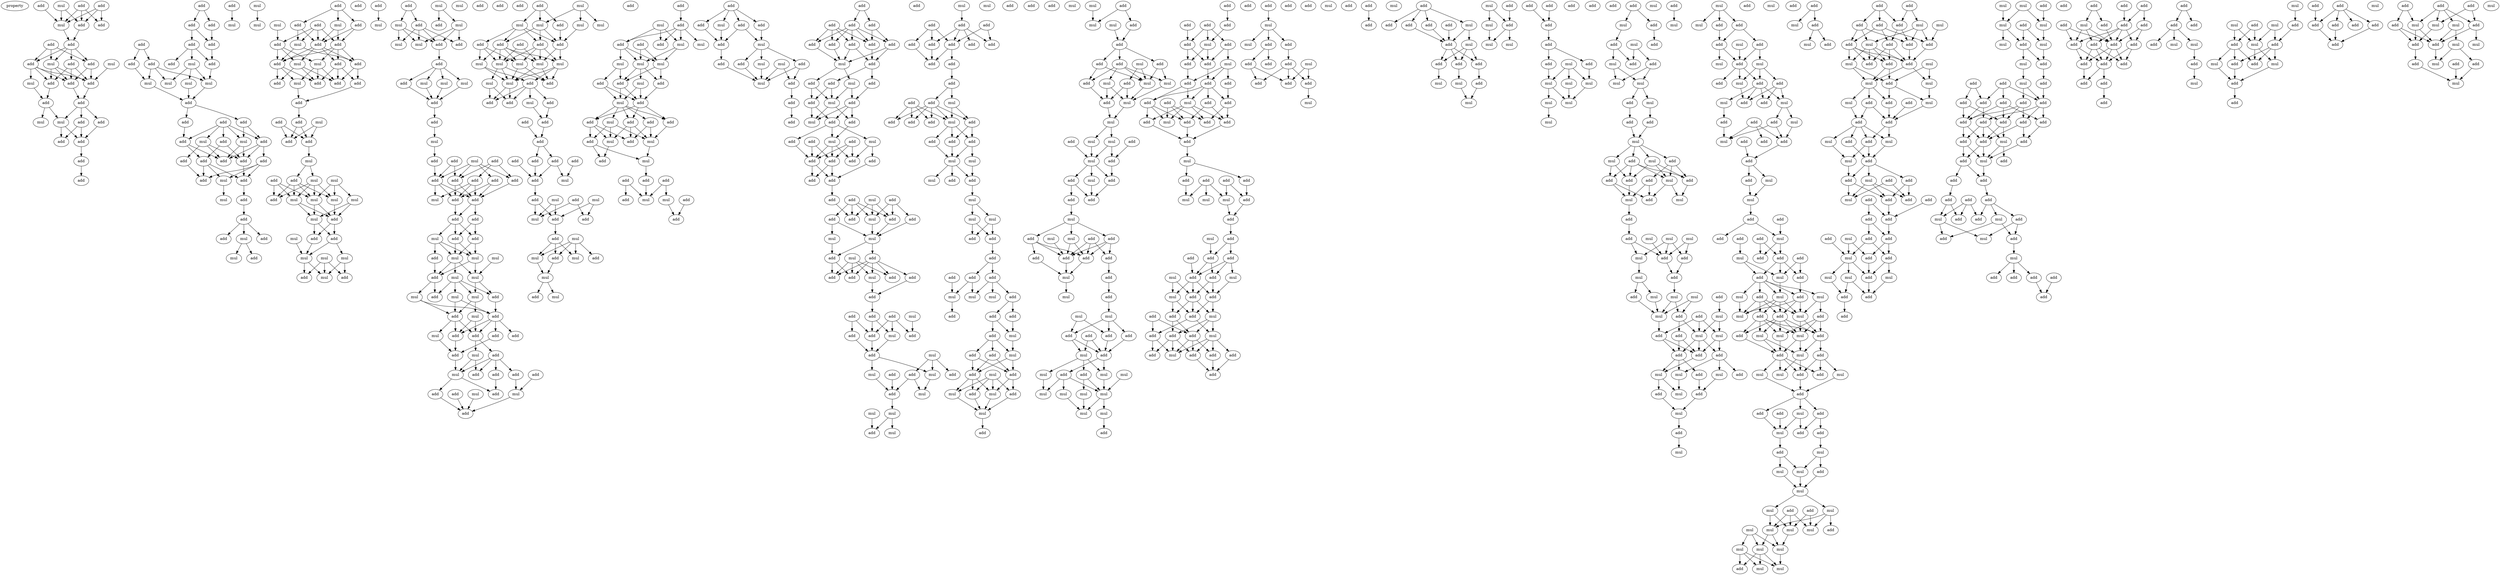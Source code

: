 digraph {
    node [fontcolor=black]
    property [mul=2,lf=1.8]
    0 [ label = add ];
    1 [ label = add ];
    2 [ label = mul ];
    3 [ label = add ];
    4 [ label = add ];
    5 [ label = add ];
    6 [ label = mul ];
    7 [ label = add ];
    8 [ label = add ];
    9 [ label = mul ];
    10 [ label = add ];
    11 [ label = mul ];
    12 [ label = add ];
    13 [ label = add ];
    14 [ label = mul ];
    15 [ label = add ];
    16 [ label = add ];
    17 [ label = add ];
    18 [ label = add ];
    19 [ label = add ];
    20 [ label = mul ];
    21 [ label = mul ];
    22 [ label = add ];
    23 [ label = add ];
    24 [ label = add ];
    25 [ label = add ];
    26 [ label = add ];
    27 [ label = add ];
    28 [ label = add ];
    29 [ label = add ];
    30 [ label = add ];
    31 [ label = add ];
    32 [ label = mul ];
    33 [ label = add ];
    34 [ label = add ];
    35 [ label = add ];
    36 [ label = add ];
    37 [ label = add ];
    38 [ label = mul ];
    39 [ label = add ];
    40 [ label = add ];
    41 [ label = mul ];
    42 [ label = mul ];
    43 [ label = mul ];
    44 [ label = mul ];
    45 [ label = add ];
    46 [ label = add ];
    47 [ label = add ];
    48 [ label = add ];
    49 [ label = add ];
    50 [ label = add ];
    51 [ label = mul ];
    52 [ label = mul ];
    53 [ label = add ];
    54 [ label = add ];
    55 [ label = add ];
    56 [ label = add ];
    57 [ label = add ];
    58 [ label = add ];
    59 [ label = add ];
    60 [ label = add ];
    61 [ label = mul ];
    62 [ label = add ];
    63 [ label = mul ];
    64 [ label = add ];
    65 [ label = add ];
    66 [ label = mul ];
    67 [ label = mul ];
    68 [ label = add ];
    69 [ label = mul ];
    70 [ label = mul ];
    71 [ label = add ];
    72 [ label = add ];
    73 [ label = add ];
    74 [ label = add ];
    75 [ label = mul ];
    76 [ label = add ];
    77 [ label = mul ];
    78 [ label = add ];
    79 [ label = mul ];
    80 [ label = add ];
    81 [ label = add ];
    82 [ label = add ];
    83 [ label = add ];
    84 [ label = add ];
    85 [ label = mul ];
    86 [ label = mul ];
    87 [ label = mul ];
    88 [ label = add ];
    89 [ label = add ];
    90 [ label = add ];
    91 [ label = add ];
    92 [ label = add ];
    93 [ label = add ];
    94 [ label = add ];
    95 [ label = add ];
    96 [ label = mul ];
    97 [ label = add ];
    98 [ label = add ];
    99 [ label = mul ];
    100 [ label = mul ];
    101 [ label = mul ];
    102 [ label = add ];
    103 [ label = add ];
    104 [ label = add ];
    105 [ label = mul ];
    106 [ label = mul ];
    107 [ label = mul ];
    108 [ label = mul ];
    109 [ label = add ];
    110 [ label = mul ];
    111 [ label = mul ];
    112 [ label = add ];
    113 [ label = add ];
    114 [ label = mul ];
    115 [ label = mul ];
    116 [ label = mul ];
    117 [ label = add ];
    118 [ label = add ];
    119 [ label = add ];
    120 [ label = mul ];
    121 [ label = mul ];
    122 [ label = add ];
    123 [ label = mul ];
    124 [ label = add ];
    125 [ label = mul ];
    126 [ label = mul ];
    127 [ label = add ];
    128 [ label = mul ];
    129 [ label = add ];
    130 [ label = add ];
    131 [ label = mul ];
    132 [ label = add ];
    133 [ label = mul ];
    134 [ label = add ];
    135 [ label = mul ];
    136 [ label = mul ];
    137 [ label = mul ];
    138 [ label = add ];
    139 [ label = add ];
    140 [ label = add ];
    141 [ label = mul ];
    142 [ label = add ];
    143 [ label = add ];
    144 [ label = add ];
    145 [ label = add ];
    146 [ label = mul ];
    147 [ label = add ];
    148 [ label = add ];
    149 [ label = add ];
    150 [ label = add ];
    151 [ label = add ];
    152 [ label = add ];
    153 [ label = add ];
    154 [ label = mul ];
    155 [ label = add ];
    156 [ label = add ];
    157 [ label = add ];
    158 [ label = mul ];
    159 [ label = add ];
    160 [ label = add ];
    161 [ label = mul ];
    162 [ label = mul ];
    163 [ label = mul ];
    164 [ label = add ];
    165 [ label = mul ];
    166 [ label = add ];
    167 [ label = mul ];
    168 [ label = add ];
    169 [ label = add ];
    170 [ label = mul ];
    171 [ label = mul ];
    172 [ label = mul ];
    173 [ label = mul ];
    174 [ label = add ];
    175 [ label = add ];
    176 [ label = mul ];
    177 [ label = add ];
    178 [ label = add ];
    179 [ label = add ];
    180 [ label = add ];
    181 [ label = add ];
    182 [ label = add ];
    183 [ label = mul ];
    184 [ label = mul ];
    185 [ label = add ];
    186 [ label = add ];
    187 [ label = add ];
    188 [ label = add ];
    189 [ label = add ];
    190 [ label = add ];
    191 [ label = add ];
    192 [ label = mul ];
    193 [ label = mul ];
    194 [ label = add ];
    195 [ label = add ];
    196 [ label = mul ];
    197 [ label = mul ];
    198 [ label = mul ];
    199 [ label = mul ];
    200 [ label = mul ];
    201 [ label = add ];
    202 [ label = add ];
    203 [ label = add ];
    204 [ label = add ];
    205 [ label = add ];
    206 [ label = add ];
    207 [ label = mul ];
    208 [ label = mul ];
    209 [ label = mul ];
    210 [ label = mul ];
    211 [ label = mul ];
    212 [ label = mul ];
    213 [ label = add ];
    214 [ label = mul ];
    215 [ label = add ];
    216 [ label = add ];
    217 [ label = mul ];
    218 [ label = add ];
    219 [ label = add ];
    220 [ label = add ];
    221 [ label = add ];
    222 [ label = add ];
    223 [ label = add ];
    224 [ label = add ];
    225 [ label = add ];
    226 [ label = add ];
    227 [ label = add ];
    228 [ label = add ];
    229 [ label = mul ];
    230 [ label = add ];
    231 [ label = add ];
    232 [ label = mul ];
    233 [ label = mul ];
    234 [ label = add ];
    235 [ label = add ];
    236 [ label = mul ];
    237 [ label = add ];
    238 [ label = mul ];
    239 [ label = add ];
    240 [ label = mul ];
    241 [ label = mul ];
    242 [ label = add ];
    243 [ label = mul ];
    244 [ label = add ];
    245 [ label = mul ];
    246 [ label = add ];
    247 [ label = mul ];
    248 [ label = add ];
    249 [ label = add ];
    250 [ label = add ];
    251 [ label = add ];
    252 [ label = mul ];
    253 [ label = mul ];
    254 [ label = mul ];
    255 [ label = mul ];
    256 [ label = mul ];
    257 [ label = add ];
    258 [ label = add ];
    259 [ label = add ];
    260 [ label = mul ];
    261 [ label = mul ];
    262 [ label = add ];
    263 [ label = mul ];
    264 [ label = add ];
    265 [ label = add ];
    266 [ label = add ];
    267 [ label = add ];
    268 [ label = mul ];
    269 [ label = add ];
    270 [ label = mul ];
    271 [ label = add ];
    272 [ label = mul ];
    273 [ label = add ];
    274 [ label = add ];
    275 [ label = add ];
    276 [ label = add ];
    277 [ label = mul ];
    278 [ label = add ];
    279 [ label = add ];
    280 [ label = mul ];
    281 [ label = add ];
    282 [ label = add ];
    283 [ label = add ];
    284 [ label = add ];
    285 [ label = add ];
    286 [ label = mul ];
    287 [ label = mul ];
    288 [ label = add ];
    289 [ label = add ];
    290 [ label = add ];
    291 [ label = add ];
    292 [ label = mul ];
    293 [ label = mul ];
    294 [ label = add ];
    295 [ label = mul ];
    296 [ label = add ];
    297 [ label = add ];
    298 [ label = add ];
    299 [ label = add ];
    300 [ label = add ];
    301 [ label = add ];
    302 [ label = add ];
    303 [ label = add ];
    304 [ label = add ];
    305 [ label = add ];
    306 [ label = add ];
    307 [ label = add ];
    308 [ label = mul ];
    309 [ label = mul ];
    310 [ label = add ];
    311 [ label = add ];
    312 [ label = add ];
    313 [ label = add ];
    314 [ label = mul ];
    315 [ label = add ];
    316 [ label = add ];
    317 [ label = add ];
    318 [ label = mul ];
    319 [ label = mul ];
    320 [ label = add ];
    321 [ label = add ];
    322 [ label = add ];
    323 [ label = mul ];
    324 [ label = add ];
    325 [ label = add ];
    326 [ label = add ];
    327 [ label = add ];
    328 [ label = add ];
    329 [ label = add ];
    330 [ label = add ];
    331 [ label = add ];
    332 [ label = mul ];
    333 [ label = add ];
    334 [ label = add ];
    335 [ label = add ];
    336 [ label = add ];
    337 [ label = add ];
    338 [ label = mul ];
    339 [ label = mul ];
    340 [ label = mul ];
    341 [ label = add ];
    342 [ label = mul ];
    343 [ label = add ];
    344 [ label = add ];
    345 [ label = add ];
    346 [ label = add ];
    347 [ label = add ];
    348 [ label = mul ];
    349 [ label = add ];
    350 [ label = add ];
    351 [ label = add ];
    352 [ label = add ];
    353 [ label = mul ];
    354 [ label = add ];
    355 [ label = add ];
    356 [ label = mul ];
    357 [ label = add ];
    358 [ label = add ];
    359 [ label = mul ];
    360 [ label = add ];
    361 [ label = add ];
    362 [ label = add ];
    363 [ label = mul ];
    364 [ label = mul ];
    365 [ label = mul ];
    366 [ label = add ];
    367 [ label = mul ];
    368 [ label = mul ];
    369 [ label = add ];
    370 [ label = add ];
    371 [ label = mul ];
    372 [ label = mul ];
    373 [ label = add ];
    374 [ label = add ];
    375 [ label = add ];
    376 [ label = add ];
    377 [ label = add ];
    378 [ label = add ];
    379 [ label = add ];
    380 [ label = add ];
    381 [ label = add ];
    382 [ label = add ];
    383 [ label = add ];
    384 [ label = add ];
    385 [ label = mul ];
    386 [ label = add ];
    387 [ label = add ];
    388 [ label = add ];
    389 [ label = mul ];
    390 [ label = add ];
    391 [ label = add ];
    392 [ label = add ];
    393 [ label = add ];
    394 [ label = add ];
    395 [ label = mul ];
    396 [ label = mul ];
    397 [ label = add ];
    398 [ label = add ];
    399 [ label = mul ];
    400 [ label = add ];
    401 [ label = mul ];
    402 [ label = mul ];
    403 [ label = mul ];
    404 [ label = mul ];
    405 [ label = add ];
    406 [ label = add ];
    407 [ label = add ];
    408 [ label = add ];
    409 [ label = add ];
    410 [ label = add ];
    411 [ label = add ];
    412 [ label = add ];
    413 [ label = mul ];
    414 [ label = mul ];
    415 [ label = mul ];
    416 [ label = add ];
    417 [ label = add ];
    418 [ label = add ];
    419 [ label = mul ];
    420 [ label = add ];
    421 [ label = add ];
    422 [ label = add ];
    423 [ label = mul ];
    424 [ label = add ];
    425 [ label = mul ];
    426 [ label = add ];
    427 [ label = add ];
    428 [ label = mul ];
    429 [ label = mul ];
    430 [ label = mul ];
    431 [ label = add ];
    432 [ label = add ];
    433 [ label = mul ];
    434 [ label = mul ];
    435 [ label = add ];
    436 [ label = add ];
    437 [ label = add ];
    438 [ label = mul ];
    439 [ label = mul ];
    440 [ label = add ];
    441 [ label = mul ];
    442 [ label = add ];
    443 [ label = add ];
    444 [ label = add ];
    445 [ label = mul ];
    446 [ label = add ];
    447 [ label = mul ];
    448 [ label = add ];
    449 [ label = mul ];
    450 [ label = add ];
    451 [ label = mul ];
    452 [ label = mul ];
    453 [ label = add ];
    454 [ label = mul ];
    455 [ label = mul ];
    456 [ label = add ];
    457 [ label = add ];
    458 [ label = mul ];
    459 [ label = mul ];
    460 [ label = add ];
    461 [ label = add ];
    462 [ label = add ];
    463 [ label = add ];
    464 [ label = mul ];
    465 [ label = add ];
    466 [ label = add ];
    467 [ label = add ];
    468 [ label = mul ];
    469 [ label = mul ];
    470 [ label = add ];
    471 [ label = add ];
    472 [ label = add ];
    473 [ label = add ];
    474 [ label = mul ];
    475 [ label = add ];
    476 [ label = add ];
    477 [ label = mul ];
    478 [ label = mul ];
    479 [ label = mul ];
    480 [ label = add ];
    481 [ label = add ];
    482 [ label = add ];
    483 [ label = add ];
    484 [ label = add ];
    485 [ label = mul ];
    486 [ label = add ];
    487 [ label = add ];
    488 [ label = mul ];
    489 [ label = mul ];
    490 [ label = mul ];
    491 [ label = mul ];
    492 [ label = mul ];
    493 [ label = mul ];
    494 [ label = mul ];
    495 [ label = mul ];
    496 [ label = mul ];
    497 [ label = add ];
    498 [ label = add ];
    499 [ label = add ];
    500 [ label = add ];
    501 [ label = add ];
    502 [ label = mul ];
    503 [ label = add ];
    504 [ label = add ];
    505 [ label = add ];
    506 [ label = add ];
    507 [ label = mul ];
    508 [ label = add ];
    509 [ label = add ];
    510 [ label = add ];
    511 [ label = add ];
    512 [ label = add ];
    513 [ label = add ];
    514 [ label = mul ];
    515 [ label = add ];
    516 [ label = add ];
    517 [ label = add ];
    518 [ label = add ];
    519 [ label = add ];
    520 [ label = mul ];
    521 [ label = add ];
    522 [ label = mul ];
    523 [ label = add ];
    524 [ label = add ];
    525 [ label = add ];
    526 [ label = add ];
    527 [ label = mul ];
    528 [ label = mul ];
    529 [ label = add ];
    530 [ label = mul ];
    531 [ label = add ];
    532 [ label = add ];
    533 [ label = mul ];
    534 [ label = add ];
    535 [ label = add ];
    536 [ label = add ];
    537 [ label = add ];
    538 [ label = mul ];
    539 [ label = add ];
    540 [ label = mul ];
    541 [ label = add ];
    542 [ label = add ];
    543 [ label = mul ];
    544 [ label = mul ];
    545 [ label = add ];
    546 [ label = add ];
    547 [ label = add ];
    548 [ label = add ];
    549 [ label = add ];
    550 [ label = mul ];
    551 [ label = add ];
    552 [ label = add ];
    553 [ label = add ];
    554 [ label = add ];
    555 [ label = mul ];
    556 [ label = add ];
    557 [ label = add ];
    558 [ label = add ];
    559 [ label = add ];
    560 [ label = mul ];
    561 [ label = mul ];
    562 [ label = add ];
    563 [ label = add ];
    564 [ label = add ];
    565 [ label = add ];
    566 [ label = mul ];
    567 [ label = add ];
    568 [ label = add ];
    569 [ label = add ];
    570 [ label = add ];
    571 [ label = add ];
    572 [ label = mul ];
    573 [ label = add ];
    574 [ label = mul ];
    575 [ label = add ];
    576 [ label = add ];
    577 [ label = mul ];
    578 [ label = add ];
    579 [ label = add ];
    580 [ label = add ];
    581 [ label = add ];
    582 [ label = mul ];
    583 [ label = add ];
    584 [ label = add ];
    585 [ label = mul ];
    586 [ label = add ];
    587 [ label = add ];
    588 [ label = add ];
    589 [ label = add ];
    590 [ label = mul ];
    591 [ label = add ];
    592 [ label = mul ];
    593 [ label = mul ];
    594 [ label = mul ];
    595 [ label = add ];
    596 [ label = mul ];
    597 [ label = add ];
    598 [ label = mul ];
    599 [ label = mul ];
    600 [ label = add ];
    601 [ label = add ];
    602 [ label = add ];
    603 [ label = add ];
    604 [ label = add ];
    605 [ label = add ];
    606 [ label = add ];
    607 [ label = add ];
    608 [ label = add ];
    609 [ label = mul ];
    610 [ label = mul ];
    611 [ label = mul ];
    612 [ label = mul ];
    613 [ label = mul ];
    614 [ label = mul ];
    615 [ label = mul ];
    616 [ label = add ];
    617 [ label = mul ];
    618 [ label = add ];
    619 [ label = mul ];
    620 [ label = add ];
    621 [ label = add ];
    622 [ label = add ];
    623 [ label = add ];
    624 [ label = mul ];
    625 [ label = mul ];
    626 [ label = mul ];
    627 [ label = mul ];
    628 [ label = add ];
    629 [ label = add ];
    630 [ label = add ];
    631 [ label = mul ];
    632 [ label = add ];
    633 [ label = mul ];
    634 [ label = add ];
    635 [ label = mul ];
    636 [ label = add ];
    637 [ label = add ];
    638 [ label = add ];
    639 [ label = add ];
    640 [ label = mul ];
    641 [ label = mul ];
    642 [ label = add ];
    643 [ label = mul ];
    644 [ label = add ];
    645 [ label = mul ];
    646 [ label = mul ];
    647 [ label = add ];
    648 [ label = mul ];
    649 [ label = add ];
    650 [ label = add ];
    651 [ label = mul ];
    652 [ label = add ];
    653 [ label = mul ];
    654 [ label = mul ];
    655 [ label = mul ];
    656 [ label = mul ];
    657 [ label = add ];
    658 [ label = add ];
    659 [ label = add ];
    660 [ label = mul ];
    661 [ label = add ];
    662 [ label = mul ];
    663 [ label = add ];
    664 [ label = mul ];
    665 [ label = add ];
    666 [ label = mul ];
    667 [ label = add ];
    668 [ label = add ];
    669 [ label = add ];
    670 [ label = mul ];
    671 [ label = add ];
    672 [ label = add ];
    673 [ label = mul ];
    674 [ label = mul ];
    675 [ label = add ];
    676 [ label = mul ];
    677 [ label = add ];
    678 [ label = mul ];
    679 [ label = mul ];
    680 [ label = add ];
    681 [ label = mul ];
    682 [ label = add ];
    683 [ label = mul ];
    684 [ label = mul ];
    685 [ label = mul ];
    686 [ label = add ];
    687 [ label = add ];
    688 [ label = mul ];
    689 [ label = add ];
    690 [ label = add ];
    691 [ label = mul ];
    692 [ label = mul ];
    693 [ label = add ];
    694 [ label = add ];
    695 [ label = mul ];
    696 [ label = add ];
    697 [ label = add ];
    698 [ label = mul ];
    699 [ label = mul ];
    700 [ label = add ];
    701 [ label = add ];
    702 [ label = add ];
    703 [ label = mul ];
    704 [ label = add ];
    705 [ label = add ];
    706 [ label = mul ];
    707 [ label = add ];
    708 [ label = add ];
    709 [ label = add ];
    710 [ label = add ];
    711 [ label = add ];
    712 [ label = mul ];
    713 [ label = add ];
    714 [ label = mul ];
    715 [ label = add ];
    716 [ label = add ];
    717 [ label = add ];
    718 [ label = mul ];
    719 [ label = add ];
    720 [ label = add ];
    721 [ label = add ];
    722 [ label = mul ];
    723 [ label = add ];
    724 [ label = add ];
    725 [ label = add ];
    726 [ label = mul ];
    727 [ label = add ];
    728 [ label = add ];
    729 [ label = mul ];
    730 [ label = mul ];
    731 [ label = add ];
    732 [ label = mul ];
    733 [ label = add ];
    734 [ label = mul ];
    735 [ label = add ];
    736 [ label = mul ];
    737 [ label = add ];
    738 [ label = add ];
    739 [ label = mul ];
    740 [ label = mul ];
    741 [ label = add ];
    742 [ label = mul ];
    743 [ label = add ];
    744 [ label = mul ];
    745 [ label = add ];
    746 [ label = mul ];
    747 [ label = mul ];
    748 [ label = mul ];
    749 [ label = add ];
    750 [ label = add ];
    751 [ label = add ];
    752 [ label = add ];
    753 [ label = add ];
    754 [ label = mul ];
    755 [ label = add ];
    756 [ label = mul ];
    757 [ label = add ];
    758 [ label = add ];
    759 [ label = mul ];
    760 [ label = add ];
    761 [ label = add ];
    762 [ label = mul ];
    763 [ label = mul ];
    764 [ label = add ];
    765 [ label = mul ];
    766 [ label = mul ];
    767 [ label = add ];
    768 [ label = add ];
    769 [ label = mul ];
    770 [ label = mul ];
    771 [ label = mul ];
    772 [ label = mul ];
    773 [ label = mul ];
    774 [ label = mul ];
    775 [ label = add ];
    776 [ label = mul ];
    777 [ label = mul ];
    778 [ label = mul ];
    779 [ label = mul ];
    780 [ label = mul ];
    781 [ label = add ];
    782 [ label = add ];
    783 [ label = mul ];
    784 [ label = add ];
    785 [ label = mul ];
    786 [ label = add ];
    787 [ label = add ];
    788 [ label = add ];
    789 [ label = mul ];
    790 [ label = mul ];
    791 [ label = add ];
    792 [ label = add ];
    793 [ label = add ];
    794 [ label = mul ];
    795 [ label = add ];
    796 [ label = add ];
    797 [ label = add ];
    798 [ label = add ];
    799 [ label = add ];
    800 [ label = add ];
    801 [ label = add ];
    802 [ label = mul ];
    803 [ label = mul ];
    804 [ label = mul ];
    805 [ label = add ];
    806 [ label = mul ];
    807 [ label = add ];
    808 [ label = mul ];
    809 [ label = mul ];
    810 [ label = add ];
    811 [ label = add ];
    812 [ label = add ];
    813 [ label = add ];
    814 [ label = add ];
    815 [ label = mul ];
    816 [ label = mul ];
    817 [ label = add ];
    818 [ label = add ];
    819 [ label = mul ];
    820 [ label = add ];
    821 [ label = mul ];
    822 [ label = add ];
    823 [ label = add ];
    824 [ label = add ];
    825 [ label = add ];
    826 [ label = add ];
    827 [ label = mul ];
    828 [ label = add ];
    829 [ label = add ];
    830 [ label = add ];
    831 [ label = add ];
    832 [ label = add ];
    833 [ label = add ];
    834 [ label = mul ];
    835 [ label = mul ];
    836 [ label = add ];
    837 [ label = add ];
    838 [ label = add ];
    839 [ label = mul ];
    840 [ label = mul ];
    841 [ label = mul ];
    842 [ label = add ];
    843 [ label = add ];
    844 [ label = add ];
    845 [ label = add ];
    846 [ label = mul ];
    847 [ label = mul ];
    848 [ label = mul ];
    849 [ label = add ];
    850 [ label = mul ];
    851 [ label = mul ];
    852 [ label = mul ];
    853 [ label = add ];
    854 [ label = add ];
    855 [ label = mul ];
    856 [ label = mul ];
    857 [ label = add ];
    858 [ label = add ];
    859 [ label = add ];
    860 [ label = add ];
    861 [ label = add ];
    862 [ label = add ];
    863 [ label = add ];
    864 [ label = add ];
    865 [ label = add ];
    866 [ label = add ];
    867 [ label = add ];
    868 [ label = add ];
    869 [ label = add ];
    870 [ label = add ];
    871 [ label = add ];
    872 [ label = add ];
    873 [ label = mul ];
    874 [ label = add ];
    875 [ label = add ];
    876 [ label = mul ];
    877 [ label = add ];
    878 [ label = add ];
    879 [ label = add ];
    880 [ label = add ];
    881 [ label = add ];
    882 [ label = add ];
    883 [ label = add ];
    884 [ label = mul ];
    885 [ label = add ];
    886 [ label = add ];
    887 [ label = mul ];
    888 [ label = add ];
    889 [ label = mul ];
    890 [ label = add ];
    891 [ label = mul ];
    892 [ label = add ];
    893 [ label = add ];
    894 [ label = add ];
    895 [ label = add ];
    896 [ label = add ];
    897 [ label = add ];
    898 [ label = add ];
    899 [ label = add ];
    900 [ label = add ];
    901 [ label = add ];
    902 [ label = add ];
    903 [ label = mul ];
    904 [ label = add ];
    905 [ label = add ];
    906 [ label = add ];
    907 [ label = add ];
    908 [ label = add ];
    909 [ label = add ];
    910 [ label = add ];
    911 [ label = add ];
    912 [ label = add ];
    913 [ label = add ];
    914 [ label = add ];
    915 [ label = add ];
    916 [ label = add ];
    917 [ label = add ];
    918 [ label = add ];
    919 [ label = mul ];
    920 [ label = mul ];
    921 [ label = add ];
    922 [ label = mul ];
    923 [ label = mul ];
    924 [ label = mul ];
    925 [ label = add ];
    926 [ label = mul ];
    927 [ label = add ];
    928 [ label = add ];
    929 [ label = add ];
    930 [ label = mul ];
    931 [ label = mul ];
    932 [ label = add ];
    933 [ label = mul ];
    934 [ label = add ];
    935 [ label = add ];
    936 [ label = add ];
    937 [ label = add ];
    938 [ label = add ];
    939 [ label = add ];
    940 [ label = add ];
    941 [ label = add ];
    942 [ label = mul ];
    943 [ label = add ];
    944 [ label = add ];
    945 [ label = add ];
    946 [ label = add ];
    947 [ label = add ];
    948 [ label = mul ];
    949 [ label = add ];
    950 [ label = mul ];
    951 [ label = add ];
    952 [ label = mul ];
    953 [ label = mul ];
    954 [ label = add ];
    955 [ label = add ];
    956 [ label = mul ];
    957 [ label = add ];
    958 [ label = mul ];
    959 [ label = add ];
    960 [ label = add ];
    961 [ label = mul ];
    962 [ label = mul ];
    0 -> 6 [ name = 0 ];
    1 -> 4 [ name = 1 ];
    1 -> 5 [ name = 2 ];
    1 -> 6 [ name = 3 ];
    2 -> 5 [ name = 4 ];
    2 -> 6 [ name = 5 ];
    3 -> 4 [ name = 6 ];
    3 -> 5 [ name = 7 ];
    3 -> 6 [ name = 8 ];
    5 -> 8 [ name = 9 ];
    6 -> 8 [ name = 10 ];
    7 -> 9 [ name = 11 ];
    7 -> 10 [ name = 12 ];
    7 -> 13 [ name = 13 ];
    8 -> 9 [ name = 14 ];
    8 -> 10 [ name = 15 ];
    8 -> 12 [ name = 16 ];
    8 -> 13 [ name = 17 ];
    9 -> 15 [ name = 18 ];
    9 -> 16 [ name = 19 ];
    9 -> 17 [ name = 20 ];
    10 -> 15 [ name = 21 ];
    10 -> 17 [ name = 22 ];
    11 -> 17 [ name = 23 ];
    12 -> 15 [ name = 24 ];
    12 -> 16 [ name = 25 ];
    12 -> 17 [ name = 26 ];
    13 -> 14 [ name = 27 ];
    13 -> 15 [ name = 28 ];
    13 -> 16 [ name = 29 ];
    13 -> 17 [ name = 30 ];
    14 -> 18 [ name = 31 ];
    15 -> 19 [ name = 32 ];
    16 -> 18 [ name = 33 ];
    17 -> 19 [ name = 34 ];
    18 -> 20 [ name = 35 ];
    18 -> 21 [ name = 36 ];
    19 -> 20 [ name = 37 ];
    19 -> 22 [ name = 38 ];
    19 -> 23 [ name = 39 ];
    20 -> 24 [ name = 40 ];
    20 -> 25 [ name = 41 ];
    22 -> 24 [ name = 42 ];
    22 -> 25 [ name = 43 ];
    23 -> 25 [ name = 44 ];
    25 -> 26 [ name = 45 ];
    26 -> 27 [ name = 46 ];
    28 -> 30 [ name = 47 ];
    28 -> 31 [ name = 48 ];
    29 -> 32 [ name = 49 ];
    30 -> 33 [ name = 50 ];
    30 -> 35 [ name = 51 ];
    31 -> 33 [ name = 52 ];
    33 -> 40 [ name = 53 ];
    34 -> 36 [ name = 54 ];
    34 -> 37 [ name = 55 ];
    35 -> 38 [ name = 56 ];
    35 -> 39 [ name = 57 ];
    35 -> 40 [ name = 58 ];
    36 -> 44 [ name = 59 ];
    37 -> 41 [ name = 60 ];
    37 -> 43 [ name = 61 ];
    37 -> 44 [ name = 62 ];
    38 -> 41 [ name = 63 ];
    38 -> 42 [ name = 64 ];
    38 -> 43 [ name = 65 ];
    40 -> 43 [ name = 66 ];
    42 -> 45 [ name = 67 ];
    43 -> 45 [ name = 68 ];
    44 -> 45 [ name = 69 ];
    45 -> 47 [ name = 70 ];
    45 -> 48 [ name = 71 ];
    46 -> 49 [ name = 72 ];
    46 -> 50 [ name = 73 ];
    46 -> 51 [ name = 74 ];
    46 -> 52 [ name = 75 ];
    46 -> 53 [ name = 76 ];
    47 -> 50 [ name = 77 ];
    48 -> 52 [ name = 78 ];
    48 -> 53 [ name = 79 ];
    49 -> 57 [ name = 80 ];
    49 -> 58 [ name = 81 ];
    50 -> 55 [ name = 82 ];
    50 -> 58 [ name = 83 ];
    51 -> 54 [ name = 84 ];
    51 -> 55 [ name = 85 ];
    51 -> 57 [ name = 86 ];
    52 -> 55 [ name = 87 ];
    52 -> 57 [ name = 88 ];
    53 -> 55 [ name = 89 ];
    53 -> 56 [ name = 90 ];
    53 -> 57 [ name = 91 ];
    54 -> 60 [ name = 92 ];
    56 -> 59 [ name = 93 ];
    56 -> 60 [ name = 94 ];
    56 -> 61 [ name = 95 ];
    57 -> 59 [ name = 96 ];
    58 -> 59 [ name = 97 ];
    58 -> 60 [ name = 98 ];
    58 -> 61 [ name = 99 ];
    59 -> 62 [ name = 100 ];
    61 -> 63 [ name = 101 ];
    62 -> 64 [ name = 102 ];
    64 -> 65 [ name = 103 ];
    64 -> 67 [ name = 104 ];
    64 -> 68 [ name = 105 ];
    66 -> 70 [ name = 106 ];
    67 -> 69 [ name = 107 ];
    67 -> 71 [ name = 108 ];
    72 -> 73 [ name = 109 ];
    72 -> 76 [ name = 110 ];
    72 -> 77 [ name = 111 ];
    73 -> 80 [ name = 112 ];
    73 -> 81 [ name = 113 ];
    74 -> 78 [ name = 114 ];
    74 -> 79 [ name = 115 ];
    74 -> 80 [ name = 116 ];
    74 -> 81 [ name = 117 ];
    75 -> 78 [ name = 118 ];
    76 -> 79 [ name = 119 ];
    76 -> 81 [ name = 120 ];
    77 -> 80 [ name = 121 ];
    77 -> 81 [ name = 122 ];
    78 -> 83 [ name = 123 ];
    78 -> 85 [ name = 124 ];
    78 -> 86 [ name = 125 ];
    79 -> 82 [ name = 126 ];
    79 -> 83 [ name = 127 ];
    80 -> 82 [ name = 128 ];
    80 -> 83 [ name = 129 ];
    80 -> 84 [ name = 130 ];
    80 -> 86 [ name = 131 ];
    81 -> 82 [ name = 132 ];
    81 -> 83 [ name = 133 ];
    81 -> 84 [ name = 134 ];
    81 -> 85 [ name = 135 ];
    82 -> 89 [ name = 136 ];
    82 -> 90 [ name = 137 ];
    83 -> 87 [ name = 138 ];
    83 -> 88 [ name = 139 ];
    83 -> 91 [ name = 140 ];
    84 -> 89 [ name = 141 ];
    84 -> 90 [ name = 142 ];
    84 -> 91 [ name = 143 ];
    85 -> 88 [ name = 144 ];
    85 -> 89 [ name = 145 ];
    85 -> 91 [ name = 146 ];
    86 -> 87 [ name = 147 ];
    86 -> 89 [ name = 148 ];
    86 -> 91 [ name = 149 ];
    87 -> 92 [ name = 150 ];
    90 -> 92 [ name = 151 ];
    92 -> 95 [ name = 152 ];
    93 -> 97 [ name = 153 ];
    93 -> 98 [ name = 154 ];
    95 -> 97 [ name = 155 ];
    95 -> 98 [ name = 156 ];
    96 -> 97 [ name = 157 ];
    96 -> 98 [ name = 158 ];
    97 -> 99 [ name = 159 ];
    99 -> 100 [ name = 160 ];
    99 -> 103 [ name = 161 ];
    100 -> 104 [ name = 162 ];
    100 -> 105 [ name = 163 ];
    100 -> 106 [ name = 164 ];
    100 -> 108 [ name = 165 ];
    101 -> 106 [ name = 166 ];
    101 -> 107 [ name = 167 ];
    101 -> 108 [ name = 168 ];
    102 -> 104 [ name = 169 ];
    102 -> 105 [ name = 170 ];
    102 -> 106 [ name = 171 ];
    103 -> 104 [ name = 172 ];
    103 -> 105 [ name = 173 ];
    103 -> 106 [ name = 174 ];
    103 -> 108 [ name = 175 ];
    105 -> 109 [ name = 176 ];
    105 -> 110 [ name = 177 ];
    106 -> 109 [ name = 178 ];
    106 -> 110 [ name = 179 ];
    107 -> 109 [ name = 180 ];
    107 -> 110 [ name = 181 ];
    108 -> 109 [ name = 182 ];
    109 -> 112 [ name = 183 ];
    109 -> 113 [ name = 184 ];
    110 -> 112 [ name = 185 ];
    110 -> 113 [ name = 186 ];
    111 -> 116 [ name = 187 ];
    112 -> 114 [ name = 188 ];
    112 -> 116 [ name = 189 ];
    113 -> 116 [ name = 190 ];
    114 -> 117 [ name = 191 ];
    114 -> 120 [ name = 192 ];
    115 -> 117 [ name = 193 ];
    115 -> 119 [ name = 194 ];
    115 -> 120 [ name = 195 ];
    116 -> 119 [ name = 196 ];
    116 -> 120 [ name = 197 ];
    118 -> 121 [ name = 198 ];
    122 -> 125 [ name = 199 ];
    122 -> 127 [ name = 200 ];
    123 -> 124 [ name = 201 ];
    123 -> 126 [ name = 202 ];
    125 -> 128 [ name = 203 ];
    125 -> 129 [ name = 204 ];
    125 -> 131 [ name = 205 ];
    126 -> 128 [ name = 206 ];
    126 -> 129 [ name = 207 ];
    126 -> 130 [ name = 208 ];
    127 -> 128 [ name = 209 ];
    127 -> 129 [ name = 210 ];
    127 -> 130 [ name = 211 ];
    127 -> 131 [ name = 212 ];
    129 -> 132 [ name = 213 ];
    132 -> 134 [ name = 214 ];
    132 -> 135 [ name = 215 ];
    132 -> 136 [ name = 216 ];
    132 -> 137 [ name = 217 ];
    134 -> 138 [ name = 218 ];
    135 -> 138 [ name = 219 ];
    136 -> 138 [ name = 220 ];
    137 -> 138 [ name = 221 ];
    138 -> 140 [ name = 222 ];
    140 -> 141 [ name = 223 ];
    141 -> 144 [ name = 224 ];
    143 -> 148 [ name = 225 ];
    143 -> 150 [ name = 226 ];
    143 -> 151 [ name = 227 ];
    144 -> 147 [ name = 228 ];
    145 -> 147 [ name = 229 ];
    145 -> 148 [ name = 230 ];
    146 -> 147 [ name = 231 ];
    146 -> 148 [ name = 232 ];
    146 -> 149 [ name = 233 ];
    146 -> 151 [ name = 234 ];
    147 -> 152 [ name = 235 ];
    147 -> 153 [ name = 236 ];
    147 -> 154 [ name = 237 ];
    148 -> 152 [ name = 238 ];
    148 -> 153 [ name = 239 ];
    149 -> 152 [ name = 240 ];
    149 -> 153 [ name = 241 ];
    150 -> 152 [ name = 242 ];
    150 -> 153 [ name = 243 ];
    150 -> 154 [ name = 244 ];
    151 -> 152 [ name = 245 ];
    152 -> 155 [ name = 246 ];
    152 -> 156 [ name = 247 ];
    153 -> 156 [ name = 248 ];
    155 -> 159 [ name = 249 ];
    155 -> 160 [ name = 250 ];
    156 -> 158 [ name = 251 ];
    156 -> 159 [ name = 252 ];
    156 -> 160 [ name = 253 ];
    158 -> 162 [ name = 254 ];
    158 -> 163 [ name = 255 ];
    158 -> 164 [ name = 256 ];
    159 -> 162 [ name = 257 ];
    159 -> 163 [ name = 258 ];
    160 -> 162 [ name = 259 ];
    160 -> 163 [ name = 260 ];
    161 -> 167 [ name = 261 ];
    162 -> 166 [ name = 262 ];
    162 -> 167 [ name = 263 ];
    163 -> 165 [ name = 264 ];
    163 -> 166 [ name = 265 ];
    163 -> 167 [ name = 266 ];
    164 -> 166 [ name = 267 ];
    165 -> 168 [ name = 268 ];
    165 -> 169 [ name = 269 ];
    165 -> 171 [ name = 270 ];
    165 -> 172 [ name = 271 ];
    166 -> 168 [ name = 272 ];
    166 -> 170 [ name = 273 ];
    167 -> 169 [ name = 274 ];
    167 -> 172 [ name = 275 ];
    169 -> 175 [ name = 276 ];
    170 -> 174 [ name = 277 ];
    170 -> 175 [ name = 278 ];
    171 -> 174 [ name = 279 ];
    171 -> 175 [ name = 280 ];
    172 -> 173 [ name = 281 ];
    172 -> 174 [ name = 282 ];
    173 -> 177 [ name = 283 ];
    173 -> 178 [ name = 284 ];
    174 -> 176 [ name = 285 ];
    174 -> 177 [ name = 286 ];
    174 -> 178 [ name = 287 ];
    175 -> 177 [ name = 288 ];
    175 -> 178 [ name = 289 ];
    175 -> 179 [ name = 290 ];
    175 -> 180 [ name = 291 ];
    176 -> 182 [ name = 292 ];
    177 -> 181 [ name = 293 ];
    177 -> 183 [ name = 294 ];
    178 -> 182 [ name = 295 ];
    179 -> 182 [ name = 296 ];
    181 -> 184 [ name = 297 ];
    181 -> 185 [ name = 298 ];
    181 -> 187 [ name = 299 ];
    181 -> 188 [ name = 300 ];
    182 -> 184 [ name = 301 ];
    183 -> 184 [ name = 302 ];
    183 -> 187 [ name = 303 ];
    184 -> 190 [ name = 304 ];
    184 -> 191 [ name = 305 ];
    185 -> 191 [ name = 306 ];
    186 -> 192 [ name = 307 ];
    188 -> 192 [ name = 308 ];
    189 -> 194 [ name = 309 ];
    190 -> 194 [ name = 310 ];
    192 -> 194 [ name = 311 ];
    193 -> 194 [ name = 312 ];
    195 -> 198 [ name = 313 ];
    195 -> 200 [ name = 314 ];
    195 -> 201 [ name = 315 ];
    196 -> 197 [ name = 316 ];
    196 -> 198 [ name = 317 ];
    196 -> 199 [ name = 318 ];
    198 -> 204 [ name = 319 ];
    198 -> 205 [ name = 320 ];
    198 -> 206 [ name = 321 ];
    199 -> 205 [ name = 322 ];
    200 -> 202 [ name = 323 ];
    200 -> 204 [ name = 324 ];
    200 -> 205 [ name = 325 ];
    200 -> 206 [ name = 326 ];
    201 -> 205 [ name = 327 ];
    202 -> 207 [ name = 328 ];
    202 -> 209 [ name = 329 ];
    202 -> 210 [ name = 330 ];
    203 -> 207 [ name = 331 ];
    203 -> 208 [ name = 332 ];
    204 -> 207 [ name = 333 ];
    204 -> 208 [ name = 334 ];
    204 -> 209 [ name = 335 ];
    204 -> 211 [ name = 336 ];
    205 -> 208 [ name = 337 ];
    205 -> 211 [ name = 338 ];
    206 -> 207 [ name = 339 ];
    206 -> 208 [ name = 340 ];
    206 -> 209 [ name = 341 ];
    206 -> 210 [ name = 342 ];
    206 -> 211 [ name = 343 ];
    207 -> 212 [ name = 344 ];
    207 -> 213 [ name = 345 ];
    207 -> 214 [ name = 346 ];
    208 -> 213 [ name = 347 ];
    208 -> 214 [ name = 348 ];
    209 -> 213 [ name = 349 ];
    209 -> 214 [ name = 350 ];
    210 -> 214 [ name = 351 ];
    210 -> 215 [ name = 352 ];
    211 -> 213 [ name = 353 ];
    211 -> 214 [ name = 354 ];
    211 -> 215 [ name = 355 ];
    212 -> 216 [ name = 356 ];
    212 -> 218 [ name = 357 ];
    214 -> 216 [ name = 358 ];
    214 -> 218 [ name = 359 ];
    215 -> 216 [ name = 360 ];
    215 -> 217 [ name = 361 ];
    215 -> 218 [ name = 362 ];
    215 -> 219 [ name = 363 ];
    217 -> 221 [ name = 364 ];
    219 -> 221 [ name = 365 ];
    220 -> 222 [ name = 366 ];
    221 -> 222 [ name = 367 ];
    222 -> 224 [ name = 368 ];
    222 -> 225 [ name = 369 ];
    223 -> 228 [ name = 370 ];
    224 -> 228 [ name = 371 ];
    225 -> 228 [ name = 372 ];
    225 -> 229 [ name = 373 ];
    227 -> 229 [ name = 374 ];
    228 -> 230 [ name = 375 ];
    230 -> 234 [ name = 376 ];
    230 -> 236 [ name = 377 ];
    231 -> 235 [ name = 378 ];
    231 -> 236 [ name = 379 ];
    232 -> 234 [ name = 380 ];
    232 -> 236 [ name = 381 ];
    233 -> 234 [ name = 382 ];
    233 -> 235 [ name = 383 ];
    234 -> 237 [ name = 384 ];
    237 -> 240 [ name = 385 ];
    237 -> 241 [ name = 386 ];
    237 -> 242 [ name = 387 ];
    238 -> 239 [ name = 388 ];
    238 -> 240 [ name = 389 ];
    238 -> 241 [ name = 390 ];
    238 -> 242 [ name = 391 ];
    240 -> 243 [ name = 392 ];
    242 -> 243 [ name = 393 ];
    243 -> 244 [ name = 394 ];
    243 -> 245 [ name = 395 ];
    246 -> 248 [ name = 396 ];
    247 -> 249 [ name = 397 ];
    247 -> 250 [ name = 398 ];
    247 -> 252 [ name = 399 ];
    248 -> 249 [ name = 400 ];
    248 -> 250 [ name = 401 ];
    248 -> 252 [ name = 402 ];
    248 -> 253 [ name = 403 ];
    250 -> 254 [ name = 404 ];
    250 -> 255 [ name = 405 ];
    250 -> 256 [ name = 406 ];
    251 -> 255 [ name = 407 ];
    251 -> 256 [ name = 408 ];
    252 -> 255 [ name = 409 ];
    252 -> 256 [ name = 410 ];
    254 -> 257 [ name = 411 ];
    254 -> 258 [ name = 412 ];
    255 -> 258 [ name = 413 ];
    255 -> 259 [ name = 414 ];
    256 -> 258 [ name = 415 ];
    256 -> 259 [ name = 416 ];
    256 -> 260 [ name = 417 ];
    257 -> 261 [ name = 418 ];
    257 -> 262 [ name = 419 ];
    258 -> 261 [ name = 420 ];
    258 -> 262 [ name = 421 ];
    259 -> 262 [ name = 422 ];
    260 -> 261 [ name = 423 ];
    260 -> 262 [ name = 424 ];
    261 -> 263 [ name = 425 ];
    261 -> 264 [ name = 426 ];
    261 -> 265 [ name = 427 ];
    261 -> 266 [ name = 428 ];
    261 -> 267 [ name = 429 ];
    262 -> 264 [ name = 430 ];
    262 -> 265 [ name = 431 ];
    262 -> 267 [ name = 432 ];
    263 -> 268 [ name = 433 ];
    263 -> 270 [ name = 434 ];
    263 -> 271 [ name = 435 ];
    264 -> 269 [ name = 436 ];
    264 -> 270 [ name = 437 ];
    264 -> 271 [ name = 438 ];
    265 -> 268 [ name = 439 ];
    265 -> 269 [ name = 440 ];
    265 -> 270 [ name = 441 ];
    266 -> 268 [ name = 442 ];
    266 -> 269 [ name = 443 ];
    267 -> 268 [ name = 444 ];
    268 -> 272 [ name = 445 ];
    270 -> 273 [ name = 446 ];
    271 -> 272 [ name = 447 ];
    271 -> 273 [ name = 448 ];
    272 -> 275 [ name = 449 ];
    274 -> 278 [ name = 450 ];
    274 -> 280 [ name = 451 ];
    275 -> 280 [ name = 452 ];
    276 -> 277 [ name = 453 ];
    276 -> 280 [ name = 454 ];
    277 -> 281 [ name = 455 ];
    279 -> 281 [ name = 456 ];
    282 -> 283 [ name = 457 ];
    282 -> 284 [ name = 458 ];
    282 -> 285 [ name = 459 ];
    282 -> 286 [ name = 460 ];
    283 -> 287 [ name = 461 ];
    283 -> 288 [ name = 462 ];
    284 -> 288 [ name = 463 ];
    285 -> 287 [ name = 464 ];
    286 -> 288 [ name = 465 ];
    287 -> 289 [ name = 466 ];
    287 -> 291 [ name = 467 ];
    287 -> 292 [ name = 468 ];
    288 -> 290 [ name = 469 ];
    289 -> 295 [ name = 470 ];
    290 -> 295 [ name = 471 ];
    291 -> 294 [ name = 472 ];
    291 -> 295 [ name = 473 ];
    292 -> 295 [ name = 474 ];
    293 -> 294 [ name = 475 ];
    293 -> 295 [ name = 476 ];
    294 -> 296 [ name = 477 ];
    296 -> 297 [ name = 478 ];
    298 -> 299 [ name = 479 ];
    298 -> 301 [ name = 480 ];
    299 -> 302 [ name = 481 ];
    299 -> 303 [ name = 482 ];
    299 -> 304 [ name = 483 ];
    299 -> 305 [ name = 484 ];
    299 -> 306 [ name = 485 ];
    300 -> 302 [ name = 486 ];
    300 -> 303 [ name = 487 ];
    300 -> 304 [ name = 488 ];
    300 -> 306 [ name = 489 ];
    301 -> 302 [ name = 490 ];
    301 -> 305 [ name = 491 ];
    302 -> 307 [ name = 492 ];
    303 -> 308 [ name = 493 ];
    304 -> 308 [ name = 494 ];
    305 -> 307 [ name = 495 ];
    305 -> 308 [ name = 496 ];
    306 -> 307 [ name = 497 ];
    306 -> 308 [ name = 498 ];
    307 -> 311 [ name = 499 ];
    307 -> 312 [ name = 500 ];
    308 -> 309 [ name = 501 ];
    308 -> 310 [ name = 502 ];
    309 -> 313 [ name = 503 ];
    309 -> 314 [ name = 504 ];
    310 -> 314 [ name = 505 ];
    310 -> 315 [ name = 506 ];
    311 -> 314 [ name = 507 ];
    311 -> 315 [ name = 508 ];
    312 -> 313 [ name = 509 ];
    313 -> 316 [ name = 510 ];
    313 -> 317 [ name = 511 ];
    313 -> 318 [ name = 512 ];
    314 -> 317 [ name = 513 ];
    314 -> 318 [ name = 514 ];
    315 -> 316 [ name = 515 ];
    315 -> 318 [ name = 516 ];
    316 -> 319 [ name = 517 ];
    316 -> 322 [ name = 518 ];
    316 -> 323 [ name = 519 ];
    317 -> 319 [ name = 520 ];
    319 -> 325 [ name = 521 ];
    319 -> 326 [ name = 522 ];
    319 -> 327 [ name = 523 ];
    320 -> 325 [ name = 524 ];
    320 -> 327 [ name = 525 ];
    321 -> 325 [ name = 526 ];
    321 -> 326 [ name = 527 ];
    321 -> 327 [ name = 528 ];
    322 -> 325 [ name = 529 ];
    323 -> 324 [ name = 530 ];
    323 -> 326 [ name = 531 ];
    324 -> 329 [ name = 532 ];
    325 -> 328 [ name = 533 ];
    325 -> 329 [ name = 534 ];
    327 -> 328 [ name = 535 ];
    327 -> 329 [ name = 536 ];
    329 -> 330 [ name = 537 ];
    330 -> 334 [ name = 538 ];
    331 -> 336 [ name = 539 ];
    331 -> 337 [ name = 540 ];
    331 -> 338 [ name = 541 ];
    332 -> 334 [ name = 542 ];
    332 -> 336 [ name = 543 ];
    332 -> 338 [ name = 544 ];
    333 -> 334 [ name = 545 ];
    333 -> 335 [ name = 546 ];
    333 -> 336 [ name = 547 ];
    333 -> 338 [ name = 548 ];
    335 -> 339 [ name = 549 ];
    335 -> 340 [ name = 550 ];
    336 -> 340 [ name = 551 ];
    337 -> 340 [ name = 552 ];
    338 -> 340 [ name = 553 ];
    339 -> 343 [ name = 554 ];
    340 -> 341 [ name = 555 ];
    340 -> 343 [ name = 556 ];
    341 -> 344 [ name = 557 ];
    341 -> 345 [ name = 558 ];
    341 -> 346 [ name = 559 ];
    341 -> 347 [ name = 560 ];
    341 -> 348 [ name = 561 ];
    342 -> 345 [ name = 562 ];
    342 -> 346 [ name = 563 ];
    342 -> 347 [ name = 564 ];
    342 -> 348 [ name = 565 ];
    343 -> 345 [ name = 566 ];
    343 -> 347 [ name = 567 ];
    344 -> 349 [ name = 568 ];
    348 -> 349 [ name = 569 ];
    349 -> 352 [ name = 570 ];
    350 -> 354 [ name = 571 ];
    350 -> 357 [ name = 572 ];
    351 -> 355 [ name = 573 ];
    351 -> 356 [ name = 574 ];
    351 -> 357 [ name = 575 ];
    352 -> 356 [ name = 576 ];
    352 -> 357 [ name = 577 ];
    353 -> 355 [ name = 578 ];
    354 -> 358 [ name = 579 ];
    356 -> 358 [ name = 580 ];
    357 -> 358 [ name = 581 ];
    358 -> 363 [ name = 582 ];
    358 -> 364 [ name = 583 ];
    359 -> 360 [ name = 584 ];
    359 -> 362 [ name = 585 ];
    359 -> 364 [ name = 586 ];
    360 -> 365 [ name = 587 ];
    360 -> 366 [ name = 588 ];
    361 -> 366 [ name = 589 ];
    363 -> 366 [ name = 590 ];
    364 -> 365 [ name = 591 ];
    366 -> 368 [ name = 592 ];
    367 -> 370 [ name = 593 ];
    368 -> 370 [ name = 594 ];
    368 -> 371 [ name = 595 ];
    372 -> 373 [ name = 596 ];
    373 -> 376 [ name = 597 ];
    373 -> 377 [ name = 598 ];
    373 -> 378 [ name = 599 ];
    373 -> 379 [ name = 600 ];
    374 -> 377 [ name = 601 ];
    374 -> 378 [ name = 602 ];
    374 -> 380 [ name = 603 ];
    375 -> 377 [ name = 604 ];
    375 -> 379 [ name = 605 ];
    377 -> 381 [ name = 606 ];
    377 -> 382 [ name = 607 ];
    378 -> 381 [ name = 608 ];
    380 -> 381 [ name = 609 ];
    382 -> 383 [ name = 610 ];
    383 -> 384 [ name = 611 ];
    383 -> 385 [ name = 612 ];
    384 -> 387 [ name = 613 ];
    384 -> 388 [ name = 614 ];
    384 -> 389 [ name = 615 ];
    384 -> 390 [ name = 616 ];
    384 -> 391 [ name = 617 ];
    385 -> 387 [ name = 618 ];
    385 -> 389 [ name = 619 ];
    386 -> 388 [ name = 620 ];
    386 -> 389 [ name = 621 ];
    386 -> 390 [ name = 622 ];
    386 -> 391 [ name = 623 ];
    387 -> 392 [ name = 624 ];
    387 -> 393 [ name = 625 ];
    389 -> 392 [ name = 626 ];
    389 -> 393 [ name = 627 ];
    389 -> 394 [ name = 628 ];
    392 -> 395 [ name = 629 ];
    393 -> 395 [ name = 630 ];
    393 -> 396 [ name = 631 ];
    394 -> 395 [ name = 632 ];
    395 -> 397 [ name = 633 ];
    395 -> 398 [ name = 634 ];
    395 -> 401 [ name = 635 ];
    396 -> 397 [ name = 636 ];
    397 -> 402 [ name = 637 ];
    402 -> 403 [ name = 638 ];
    402 -> 404 [ name = 639 ];
    403 -> 405 [ name = 640 ];
    403 -> 406 [ name = 641 ];
    404 -> 405 [ name = 642 ];
    404 -> 406 [ name = 643 ];
    406 -> 408 [ name = 644 ];
    408 -> 410 [ name = 645 ];
    408 -> 411 [ name = 646 ];
    409 -> 414 [ name = 647 ];
    410 -> 412 [ name = 648 ];
    410 -> 413 [ name = 649 ];
    410 -> 415 [ name = 650 ];
    411 -> 414 [ name = 651 ];
    411 -> 415 [ name = 652 ];
    412 -> 417 [ name = 653 ];
    412 -> 418 [ name = 654 ];
    414 -> 416 [ name = 655 ];
    417 -> 419 [ name = 656 ];
    417 -> 420 [ name = 657 ];
    418 -> 419 [ name = 658 ];
    419 -> 423 [ name = 659 ];
    420 -> 421 [ name = 660 ];
    420 -> 423 [ name = 661 ];
    420 -> 424 [ name = 662 ];
    421 -> 426 [ name = 663 ];
    421 -> 427 [ name = 664 ];
    423 -> 426 [ name = 665 ];
    423 -> 427 [ name = 666 ];
    424 -> 426 [ name = 667 ];
    424 -> 427 [ name = 668 ];
    425 -> 429 [ name = 669 ];
    425 -> 430 [ name = 670 ];
    425 -> 431 [ name = 671 ];
    425 -> 432 [ name = 672 ];
    426 -> 429 [ name = 673 ];
    426 -> 430 [ name = 674 ];
    426 -> 431 [ name = 675 ];
    427 -> 429 [ name = 676 ];
    427 -> 432 [ name = 677 ];
    429 -> 433 [ name = 678 ];
    430 -> 433 [ name = 679 ];
    431 -> 433 [ name = 680 ];
    432 -> 433 [ name = 681 ];
    433 -> 435 [ name = 682 ];
    434 -> 438 [ name = 683 ];
    436 -> 437 [ name = 684 ];
    436 -> 438 [ name = 685 ];
    437 -> 440 [ name = 686 ];
    439 -> 440 [ name = 687 ];
    440 -> 442 [ name = 688 ];
    440 -> 443 [ name = 689 ];
    440 -> 444 [ name = 690 ];
    441 -> 446 [ name = 691 ];
    441 -> 447 [ name = 692 ];
    442 -> 447 [ name = 693 ];
    442 -> 448 [ name = 694 ];
    443 -> 445 [ name = 695 ];
    443 -> 447 [ name = 696 ];
    444 -> 445 [ name = 697 ];
    444 -> 447 [ name = 698 ];
    444 -> 448 [ name = 699 ];
    444 -> 449 [ name = 700 ];
    445 -> 451 [ name = 701 ];
    446 -> 450 [ name = 702 ];
    446 -> 451 [ name = 703 ];
    447 -> 451 [ name = 704 ];
    448 -> 450 [ name = 705 ];
    449 -> 450 [ name = 706 ];
    449 -> 451 [ name = 707 ];
    450 -> 452 [ name = 708 ];
    451 -> 452 [ name = 709 ];
    452 -> 454 [ name = 710 ];
    452 -> 455 [ name = 711 ];
    453 -> 458 [ name = 712 ];
    454 -> 457 [ name = 713 ];
    454 -> 458 [ name = 714 ];
    455 -> 458 [ name = 715 ];
    456 -> 457 [ name = 716 ];
    457 -> 460 [ name = 717 ];
    458 -> 459 [ name = 718 ];
    458 -> 460 [ name = 719 ];
    458 -> 461 [ name = 720 ];
    459 -> 462 [ name = 721 ];
    460 -> 462 [ name = 722 ];
    461 -> 462 [ name = 723 ];
    461 -> 463 [ name = 724 ];
    463 -> 464 [ name = 725 ];
    464 -> 465 [ name = 726 ];
    464 -> 467 [ name = 727 ];
    464 -> 468 [ name = 728 ];
    465 -> 471 [ name = 729 ];
    465 -> 472 [ name = 730 ];
    465 -> 473 [ name = 731 ];
    466 -> 470 [ name = 732 ];
    466 -> 471 [ name = 733 ];
    466 -> 472 [ name = 734 ];
    467 -> 470 [ name = 735 ];
    467 -> 471 [ name = 736 ];
    467 -> 472 [ name = 737 ];
    468 -> 471 [ name = 738 ];
    468 -> 472 [ name = 739 ];
    469 -> 472 [ name = 740 ];
    470 -> 475 [ name = 741 ];
    471 -> 474 [ name = 742 ];
    472 -> 474 [ name = 743 ];
    473 -> 474 [ name = 744 ];
    474 -> 477 [ name = 745 ];
    475 -> 476 [ name = 746 ];
    476 -> 478 [ name = 747 ];
    478 -> 480 [ name = 748 ];
    478 -> 481 [ name = 749 ];
    478 -> 483 [ name = 750 ];
    479 -> 481 [ name = 751 ];
    479 -> 483 [ name = 752 ];
    480 -> 484 [ name = 753 ];
    481 -> 484 [ name = 754 ];
    481 -> 485 [ name = 755 ];
    482 -> 484 [ name = 756 ];
    482 -> 485 [ name = 757 ];
    483 -> 484 [ name = 758 ];
    484 -> 486 [ name = 759 ];
    484 -> 488 [ name = 760 ];
    485 -> 487 [ name = 761 ];
    485 -> 488 [ name = 762 ];
    485 -> 490 [ name = 763 ];
    486 -> 492 [ name = 764 ];
    486 -> 493 [ name = 765 ];
    486 -> 494 [ name = 766 ];
    487 -> 491 [ name = 767 ];
    487 -> 493 [ name = 768 ];
    488 -> 493 [ name = 769 ];
    489 -> 493 [ name = 770 ];
    490 -> 492 [ name = 771 ];
    491 -> 495 [ name = 772 ];
    493 -> 495 [ name = 773 ];
    493 -> 496 [ name = 774 ];
    494 -> 495 [ name = 775 ];
    496 -> 498 [ name = 776 ];
    497 -> 500 [ name = 777 ];
    499 -> 502 [ name = 778 ];
    499 -> 503 [ name = 779 ];
    499 -> 504 [ name = 780 ];
    500 -> 502 [ name = 781 ];
    501 -> 503 [ name = 782 ];
    502 -> 505 [ name = 783 ];
    502 -> 506 [ name = 784 ];
    503 -> 505 [ name = 785 ];
    503 -> 506 [ name = 786 ];
    504 -> 505 [ name = 787 ];
    504 -> 507 [ name = 788 ];
    505 -> 508 [ name = 789 ];
    506 -> 509 [ name = 790 ];
    507 -> 508 [ name = 791 ];
    507 -> 509 [ name = 792 ];
    507 -> 510 [ name = 793 ];
    508 -> 512 [ name = 794 ];
    508 -> 513 [ name = 795 ];
    508 -> 514 [ name = 796 ];
    508 -> 515 [ name = 797 ];
    509 -> 512 [ name = 798 ];
    509 -> 514 [ name = 799 ];
    510 -> 515 [ name = 800 ];
    511 -> 516 [ name = 801 ];
    511 -> 519 [ name = 802 ];
    511 -> 520 [ name = 803 ];
    512 -> 517 [ name = 804 ];
    512 -> 519 [ name = 805 ];
    512 -> 520 [ name = 806 ];
    513 -> 518 [ name = 807 ];
    513 -> 519 [ name = 808 ];
    514 -> 516 [ name = 809 ];
    514 -> 517 [ name = 810 ];
    514 -> 518 [ name = 811 ];
    514 -> 520 [ name = 812 ];
    515 -> 516 [ name = 813 ];
    515 -> 518 [ name = 814 ];
    517 -> 521 [ name = 815 ];
    518 -> 521 [ name = 816 ];
    519 -> 521 [ name = 817 ];
    521 -> 522 [ name = 818 ];
    522 -> 523 [ name = 819 ];
    522 -> 524 [ name = 820 ];
    523 -> 528 [ name = 821 ];
    524 -> 529 [ name = 822 ];
    525 -> 527 [ name = 823 ];
    525 -> 528 [ name = 824 ];
    525 -> 530 [ name = 825 ];
    526 -> 529 [ name = 826 ];
    526 -> 530 [ name = 827 ];
    529 -> 531 [ name = 828 ];
    530 -> 531 [ name = 829 ];
    531 -> 532 [ name = 830 ];
    532 -> 534 [ name = 831 ];
    532 -> 535 [ name = 832 ];
    533 -> 534 [ name = 833 ];
    534 -> 537 [ name = 834 ];
    534 -> 539 [ name = 835 ];
    535 -> 537 [ name = 836 ];
    535 -> 539 [ name = 837 ];
    535 -> 540 [ name = 838 ];
    536 -> 539 [ name = 839 ];
    537 -> 541 [ name = 840 ];
    537 -> 542 [ name = 841 ];
    538 -> 541 [ name = 842 ];
    538 -> 543 [ name = 843 ];
    539 -> 541 [ name = 844 ];
    539 -> 542 [ name = 845 ];
    539 -> 543 [ name = 846 ];
    540 -> 542 [ name = 847 ];
    541 -> 544 [ name = 848 ];
    541 -> 545 [ name = 849 ];
    541 -> 547 [ name = 850 ];
    542 -> 544 [ name = 851 ];
    542 -> 547 [ name = 852 ];
    543 -> 545 [ name = 853 ];
    543 -> 547 [ name = 854 ];
    544 -> 548 [ name = 855 ];
    544 -> 550 [ name = 856 ];
    544 -> 551 [ name = 857 ];
    545 -> 548 [ name = 858 ];
    545 -> 551 [ name = 859 ];
    546 -> 549 [ name = 860 ];
    546 -> 551 [ name = 861 ];
    547 -> 549 [ name = 862 ];
    547 -> 550 [ name = 863 ];
    548 -> 553 [ name = 864 ];
    548 -> 554 [ name = 865 ];
    548 -> 555 [ name = 866 ];
    549 -> 554 [ name = 867 ];
    549 -> 555 [ name = 868 ];
    550 -> 552 [ name = 869 ];
    550 -> 553 [ name = 870 ];
    550 -> 555 [ name = 871 ];
    550 -> 556 [ name = 872 ];
    551 -> 552 [ name = 873 ];
    551 -> 553 [ name = 874 ];
    551 -> 555 [ name = 875 ];
    552 -> 557 [ name = 876 ];
    553 -> 557 [ name = 877 ];
    556 -> 557 [ name = 878 ];
    559 -> 560 [ name = 879 ];
    560 -> 561 [ name = 880 ];
    560 -> 562 [ name = 881 ];
    560 -> 564 [ name = 882 ];
    562 -> 567 [ name = 883 ];
    564 -> 565 [ name = 884 ];
    564 -> 568 [ name = 885 ];
    565 -> 569 [ name = 886 ];
    565 -> 570 [ name = 887 ];
    566 -> 569 [ name = 888 ];
    566 -> 571 [ name = 889 ];
    567 -> 569 [ name = 890 ];
    567 -> 570 [ name = 891 ];
    567 -> 571 [ name = 892 ];
    571 -> 572 [ name = 893 ];
    576 -> 578 [ name = 894 ];
    579 -> 580 [ name = 895 ];
    579 -> 581 [ name = 896 ];
    579 -> 582 [ name = 897 ];
    579 -> 584 [ name = 898 ];
    580 -> 586 [ name = 899 ];
    581 -> 586 [ name = 900 ];
    582 -> 585 [ name = 901 ];
    582 -> 586 [ name = 902 ];
    583 -> 586 [ name = 903 ];
    585 -> 587 [ name = 904 ];
    585 -> 588 [ name = 905 ];
    585 -> 589 [ name = 906 ];
    586 -> 587 [ name = 907 ];
    586 -> 588 [ name = 908 ];
    586 -> 589 [ name = 909 ];
    587 -> 590 [ name = 910 ];
    588 -> 591 [ name = 911 ];
    589 -> 592 [ name = 912 ];
    591 -> 593 [ name = 913 ];
    592 -> 593 [ name = 914 ];
    594 -> 596 [ name = 915 ];
    594 -> 597 [ name = 916 ];
    595 -> 597 [ name = 917 ];
    596 -> 598 [ name = 918 ];
    597 -> 598 [ name = 919 ];
    597 -> 599 [ name = 920 ];
    600 -> 605 [ name = 921 ];
    601 -> 605 [ name = 922 ];
    605 -> 606 [ name = 923 ];
    606 -> 607 [ name = 924 ];
    606 -> 608 [ name = 925 ];
    607 -> 610 [ name = 926 ];
    608 -> 611 [ name = 927 ];
    609 -> 610 [ name = 928 ];
    609 -> 611 [ name = 929 ];
    609 -> 612 [ name = 930 ];
    610 -> 614 [ name = 931 ];
    611 -> 613 [ name = 932 ];
    611 -> 614 [ name = 933 ];
    612 -> 614 [ name = 934 ];
    613 -> 615 [ name = 935 ];
    616 -> 617 [ name = 936 ];
    616 -> 618 [ name = 937 ];
    617 -> 620 [ name = 938 ];
    618 -> 621 [ name = 939 ];
    619 -> 622 [ name = 940 ];
    619 -> 623 [ name = 941 ];
    620 -> 623 [ name = 942 ];
    620 -> 624 [ name = 943 ];
    622 -> 625 [ name = 944 ];
    622 -> 626 [ name = 945 ];
    624 -> 625 [ name = 946 ];
    624 -> 626 [ name = 947 ];
    625 -> 627 [ name = 948 ];
    625 -> 628 [ name = 949 ];
    627 -> 630 [ name = 950 ];
    628 -> 629 [ name = 951 ];
    629 -> 631 [ name = 952 ];
    630 -> 631 [ name = 953 ];
    631 -> 632 [ name = 954 ];
    631 -> 633 [ name = 955 ];
    631 -> 634 [ name = 956 ];
    631 -> 635 [ name = 957 ];
    632 -> 637 [ name = 958 ];
    632 -> 638 [ name = 959 ];
    632 -> 640 [ name = 960 ];
    633 -> 636 [ name = 961 ];
    633 -> 639 [ name = 962 ];
    634 -> 636 [ name = 963 ];
    634 -> 638 [ name = 964 ];
    634 -> 639 [ name = 965 ];
    634 -> 640 [ name = 966 ];
    635 -> 636 [ name = 967 ];
    635 -> 638 [ name = 968 ];
    635 -> 640 [ name = 969 ];
    636 -> 643 [ name = 970 ];
    637 -> 642 [ name = 971 ];
    637 -> 643 [ name = 972 ];
    638 -> 641 [ name = 973 ];
    639 -> 642 [ name = 974 ];
    639 -> 643 [ name = 975 ];
    640 -> 641 [ name = 976 ];
    640 -> 642 [ name = 977 ];
    643 -> 644 [ name = 978 ];
    644 -> 647 [ name = 979 ];
    645 -> 649 [ name = 980 ];
    646 -> 649 [ name = 981 ];
    646 -> 650 [ name = 982 ];
    647 -> 649 [ name = 983 ];
    647 -> 651 [ name = 984 ];
    648 -> 649 [ name = 985 ];
    648 -> 650 [ name = 986 ];
    648 -> 651 [ name = 987 ];
    649 -> 652 [ name = 988 ];
    650 -> 652 [ name = 989 ];
    651 -> 653 [ name = 990 ];
    652 -> 656 [ name = 991 ];
    653 -> 654 [ name = 992 ];
    653 -> 657 [ name = 993 ];
    654 -> 660 [ name = 994 ];
    655 -> 660 [ name = 995 ];
    655 -> 661 [ name = 996 ];
    656 -> 660 [ name = 997 ];
    656 -> 661 [ name = 998 ];
    657 -> 660 [ name = 999 ];
    658 -> 662 [ name = 1000 ];
    659 -> 663 [ name = 1001 ];
    659 -> 664 [ name = 1002 ];
    659 -> 666 [ name = 1003 ];
    660 -> 663 [ name = 1004 ];
    661 -> 665 [ name = 1005 ];
    661 -> 666 [ name = 1006 ];
    662 -> 664 [ name = 1007 ];
    662 -> 666 [ name = 1008 ];
    663 -> 668 [ name = 1009 ];
    663 -> 669 [ name = 1010 ];
    664 -> 667 [ name = 1011 ];
    664 -> 669 [ name = 1012 ];
    665 -> 668 [ name = 1013 ];
    665 -> 669 [ name = 1014 ];
    666 -> 667 [ name = 1015 ];
    666 -> 668 [ name = 1016 ];
    666 -> 669 [ name = 1017 ];
    667 -> 670 [ name = 1018 ];
    667 -> 671 [ name = 1019 ];
    667 -> 673 [ name = 1020 ];
    668 -> 672 [ name = 1021 ];
    668 -> 673 [ name = 1022 ];
    668 -> 674 [ name = 1023 ];
    669 -> 674 [ name = 1024 ];
    670 -> 675 [ name = 1025 ];
    672 -> 675 [ name = 1026 ];
    673 -> 676 [ name = 1027 ];
    674 -> 676 [ name = 1028 ];
    674 -> 677 [ name = 1029 ];
    675 -> 679 [ name = 1030 ];
    677 -> 679 [ name = 1031 ];
    679 -> 680 [ name = 1032 ];
    680 -> 681 [ name = 1033 ];
    682 -> 684 [ name = 1034 ];
    683 -> 685 [ name = 1035 ];
    683 -> 686 [ name = 1036 ];
    683 -> 687 [ name = 1037 ];
    686 -> 690 [ name = 1038 ];
    687 -> 689 [ name = 1039 ];
    687 -> 690 [ name = 1040 ];
    688 -> 693 [ name = 1041 ];
    689 -> 691 [ name = 1042 ];
    689 -> 693 [ name = 1043 ];
    690 -> 692 [ name = 1044 ];
    690 -> 693 [ name = 1045 ];
    691 -> 695 [ name = 1046 ];
    691 -> 696 [ name = 1047 ];
    691 -> 697 [ name = 1048 ];
    693 -> 694 [ name = 1049 ];
    693 -> 695 [ name = 1050 ];
    693 -> 697 [ name = 1051 ];
    695 -> 701 [ name = 1052 ];
    696 -> 698 [ name = 1053 ];
    696 -> 700 [ name = 1054 ];
    696 -> 701 [ name = 1055 ];
    697 -> 698 [ name = 1056 ];
    697 -> 699 [ name = 1057 ];
    697 -> 700 [ name = 1058 ];
    697 -> 701 [ name = 1059 ];
    698 -> 703 [ name = 1060 ];
    698 -> 705 [ name = 1061 ];
    699 -> 702 [ name = 1062 ];
    702 -> 706 [ name = 1063 ];
    703 -> 708 [ name = 1064 ];
    704 -> 706 [ name = 1065 ];
    704 -> 707 [ name = 1066 ];
    704 -> 708 [ name = 1067 ];
    705 -> 706 [ name = 1068 ];
    705 -> 708 [ name = 1069 ];
    708 -> 710 [ name = 1070 ];
    709 -> 710 [ name = 1071 ];
    710 -> 711 [ name = 1072 ];
    710 -> 712 [ name = 1073 ];
    711 -> 714 [ name = 1074 ];
    712 -> 714 [ name = 1075 ];
    714 -> 715 [ name = 1076 ];
    715 -> 717 [ name = 1077 ];
    715 -> 718 [ name = 1078 ];
    716 -> 718 [ name = 1079 ];
    718 -> 723 [ name = 1080 ];
    718 -> 724 [ name = 1081 ];
    719 -> 722 [ name = 1082 ];
    720 -> 723 [ name = 1083 ];
    720 -> 724 [ name = 1084 ];
    721 -> 726 [ name = 1085 ];
    721 -> 727 [ name = 1086 ];
    722 -> 725 [ name = 1087 ];
    722 -> 726 [ name = 1088 ];
    724 -> 725 [ name = 1089 ];
    724 -> 726 [ name = 1090 ];
    724 -> 727 [ name = 1091 ];
    725 -> 728 [ name = 1092 ];
    725 -> 729 [ name = 1093 ];
    725 -> 730 [ name = 1094 ];
    725 -> 731 [ name = 1095 ];
    725 -> 732 [ name = 1096 ];
    726 -> 732 [ name = 1097 ];
    727 -> 728 [ name = 1098 ];
    728 -> 734 [ name = 1099 ];
    728 -> 736 [ name = 1100 ];
    728 -> 737 [ name = 1101 ];
    729 -> 736 [ name = 1102 ];
    730 -> 734 [ name = 1103 ];
    730 -> 735 [ name = 1104 ];
    731 -> 733 [ name = 1105 ];
    731 -> 734 [ name = 1106 ];
    731 -> 736 [ name = 1107 ];
    731 -> 737 [ name = 1108 ];
    732 -> 733 [ name = 1109 ];
    732 -> 734 [ name = 1110 ];
    732 -> 736 [ name = 1111 ];
    732 -> 737 [ name = 1112 ];
    733 -> 738 [ name = 1113 ];
    733 -> 739 [ name = 1114 ];
    733 -> 740 [ name = 1115 ];
    733 -> 741 [ name = 1116 ];
    733 -> 742 [ name = 1117 ];
    734 -> 740 [ name = 1118 ];
    734 -> 741 [ name = 1119 ];
    735 -> 739 [ name = 1120 ];
    735 -> 740 [ name = 1121 ];
    735 -> 741 [ name = 1122 ];
    737 -> 738 [ name = 1123 ];
    737 -> 739 [ name = 1124 ];
    737 -> 740 [ name = 1125 ];
    737 -> 741 [ name = 1126 ];
    737 -> 742 [ name = 1127 ];
    738 -> 743 [ name = 1128 ];
    739 -> 743 [ name = 1129 ];
    740 -> 743 [ name = 1130 ];
    740 -> 744 [ name = 1131 ];
    741 -> 744 [ name = 1132 ];
    741 -> 745 [ name = 1133 ];
    742 -> 743 [ name = 1134 ];
    742 -> 744 [ name = 1135 ];
    743 -> 746 [ name = 1136 ];
    743 -> 747 [ name = 1137 ];
    743 -> 749 [ name = 1138 ];
    743 -> 750 [ name = 1139 ];
    744 -> 747 [ name = 1140 ];
    744 -> 749 [ name = 1141 ];
    745 -> 748 [ name = 1142 ];
    745 -> 749 [ name = 1143 ];
    745 -> 750 [ name = 1144 ];
    746 -> 751 [ name = 1145 ];
    748 -> 751 [ name = 1146 ];
    749 -> 751 [ name = 1147 ];
    751 -> 753 [ name = 1148 ];
    751 -> 754 [ name = 1149 ];
    751 -> 755 [ name = 1150 ];
    752 -> 756 [ name = 1151 ];
    753 -> 756 [ name = 1152 ];
    754 -> 756 [ name = 1153 ];
    754 -> 758 [ name = 1154 ];
    755 -> 757 [ name = 1155 ];
    755 -> 758 [ name = 1156 ];
    756 -> 760 [ name = 1157 ];
    757 -> 759 [ name = 1158 ];
    759 -> 761 [ name = 1159 ];
    759 -> 765 [ name = 1160 ];
    760 -> 762 [ name = 1161 ];
    760 -> 765 [ name = 1162 ];
    761 -> 766 [ name = 1163 ];
    762 -> 766 [ name = 1164 ];
    765 -> 766 [ name = 1165 ];
    766 -> 769 [ name = 1166 ];
    766 -> 770 [ name = 1167 ];
    767 -> 772 [ name = 1168 ];
    767 -> 774 [ name = 1169 ];
    768 -> 772 [ name = 1170 ];
    768 -> 773 [ name = 1171 ];
    768 -> 774 [ name = 1172 ];
    769 -> 773 [ name = 1173 ];
    769 -> 774 [ name = 1174 ];
    770 -> 772 [ name = 1175 ];
    770 -> 773 [ name = 1176 ];
    770 -> 775 [ name = 1177 ];
    771 -> 776 [ name = 1178 ];
    771 -> 777 [ name = 1179 ];
    771 -> 778 [ name = 1180 ];
    773 -> 777 [ name = 1181 ];
    773 -> 778 [ name = 1182 ];
    774 -> 777 [ name = 1183 ];
    776 -> 779 [ name = 1184 ];
    776 -> 780 [ name = 1185 ];
    776 -> 781 [ name = 1186 ];
    777 -> 779 [ name = 1187 ];
    778 -> 779 [ name = 1188 ];
    778 -> 780 [ name = 1189 ];
    778 -> 781 [ name = 1190 ];
    782 -> 783 [ name = 1191 ];
    782 -> 784 [ name = 1192 ];
    784 -> 785 [ name = 1193 ];
    784 -> 786 [ name = 1194 ];
    787 -> 791 [ name = 1195 ];
    787 -> 792 [ name = 1196 ];
    787 -> 793 [ name = 1197 ];
    788 -> 790 [ name = 1198 ];
    788 -> 793 [ name = 1199 ];
    789 -> 795 [ name = 1200 ];
    790 -> 794 [ name = 1201 ];
    790 -> 795 [ name = 1202 ];
    790 -> 797 [ name = 1203 ];
    791 -> 795 [ name = 1204 ];
    791 -> 796 [ name = 1205 ];
    791 -> 798 [ name = 1206 ];
    792 -> 794 [ name = 1207 ];
    792 -> 796 [ name = 1208 ];
    792 -> 797 [ name = 1209 ];
    793 -> 797 [ name = 1210 ];
    793 -> 798 [ name = 1211 ];
    794 -> 799 [ name = 1212 ];
    794 -> 800 [ name = 1213 ];
    794 -> 801 [ name = 1214 ];
    794 -> 802 [ name = 1215 ];
    795 -> 800 [ name = 1216 ];
    796 -> 799 [ name = 1217 ];
    796 -> 800 [ name = 1218 ];
    796 -> 801 [ name = 1219 ];
    796 -> 802 [ name = 1220 ];
    797 -> 800 [ name = 1221 ];
    798 -> 799 [ name = 1222 ];
    798 -> 800 [ name = 1223 ];
    798 -> 801 [ name = 1224 ];
    799 -> 805 [ name = 1225 ];
    799 -> 806 [ name = 1226 ];
    800 -> 804 [ name = 1227 ];
    800 -> 806 [ name = 1228 ];
    802 -> 805 [ name = 1229 ];
    802 -> 806 [ name = 1230 ];
    803 -> 804 [ name = 1231 ];
    803 -> 805 [ name = 1232 ];
    804 -> 809 [ name = 1233 ];
    805 -> 809 [ name = 1234 ];
    805 -> 811 [ name = 1235 ];
    806 -> 808 [ name = 1236 ];
    806 -> 810 [ name = 1237 ];
    806 -> 811 [ name = 1238 ];
    807 -> 812 [ name = 1239 ];
    808 -> 813 [ name = 1240 ];
    809 -> 812 [ name = 1241 ];
    810 -> 812 [ name = 1242 ];
    810 -> 813 [ name = 1243 ];
    811 -> 812 [ name = 1244 ];
    812 -> 814 [ name = 1245 ];
    812 -> 815 [ name = 1246 ];
    813 -> 814 [ name = 1247 ];
    813 -> 815 [ name = 1248 ];
    813 -> 816 [ name = 1249 ];
    813 -> 817 [ name = 1250 ];
    814 -> 818 [ name = 1251 ];
    814 -> 819 [ name = 1252 ];
    815 -> 818 [ name = 1253 ];
    816 -> 819 [ name = 1254 ];
    817 -> 818 [ name = 1255 ];
    818 -> 821 [ name = 1256 ];
    818 -> 822 [ name = 1257 ];
    818 -> 823 [ name = 1258 ];
    819 -> 822 [ name = 1259 ];
    820 -> 826 [ name = 1260 ];
    820 -> 827 [ name = 1261 ];
    821 -> 826 [ name = 1262 ];
    821 -> 827 [ name = 1263 ];
    821 -> 828 [ name = 1264 ];
    822 -> 827 [ name = 1265 ];
    822 -> 828 [ name = 1266 ];
    823 -> 826 [ name = 1267 ];
    823 -> 828 [ name = 1268 ];
    824 -> 830 [ name = 1269 ];
    825 -> 829 [ name = 1270 ];
    825 -> 830 [ name = 1271 ];
    828 -> 830 [ name = 1272 ];
    829 -> 832 [ name = 1273 ];
    829 -> 833 [ name = 1274 ];
    830 -> 832 [ name = 1275 ];
    831 -> 835 [ name = 1276 ];
    832 -> 836 [ name = 1277 ];
    832 -> 837 [ name = 1278 ];
    833 -> 835 [ name = 1279 ];
    833 -> 836 [ name = 1280 ];
    834 -> 835 [ name = 1281 ];
    834 -> 837 [ name = 1282 ];
    835 -> 838 [ name = 1283 ];
    835 -> 840 [ name = 1284 ];
    835 -> 841 [ name = 1285 ];
    836 -> 838 [ name = 1286 ];
    836 -> 839 [ name = 1287 ];
    837 -> 838 [ name = 1288 ];
    838 -> 842 [ name = 1289 ];
    839 -> 842 [ name = 1290 ];
    840 -> 843 [ name = 1291 ];
    841 -> 842 [ name = 1292 ];
    841 -> 843 [ name = 1293 ];
    843 -> 844 [ name = 1294 ];
    845 -> 848 [ name = 1295 ];
    846 -> 850 [ name = 1296 ];
    847 -> 848 [ name = 1297 ];
    847 -> 850 [ name = 1298 ];
    848 -> 852 [ name = 1299 ];
    849 -> 852 [ name = 1300 ];
    849 -> 853 [ name = 1301 ];
    850 -> 851 [ name = 1302 ];
    850 -> 853 [ name = 1303 ];
    852 -> 854 [ name = 1304 ];
    853 -> 854 [ name = 1305 ];
    853 -> 855 [ name = 1306 ];
    854 -> 857 [ name = 1307 ];
    855 -> 856 [ name = 1308 ];
    856 -> 862 [ name = 1309 ];
    856 -> 864 [ name = 1310 ];
    857 -> 862 [ name = 1311 ];
    859 -> 862 [ name = 1312 ];
    859 -> 863 [ name = 1313 ];
    859 -> 865 [ name = 1314 ];
    860 -> 861 [ name = 1315 ];
    860 -> 863 [ name = 1316 ];
    861 -> 867 [ name = 1317 ];
    861 -> 870 [ name = 1318 ];
    862 -> 866 [ name = 1319 ];
    862 -> 868 [ name = 1320 ];
    862 -> 869 [ name = 1321 ];
    863 -> 869 [ name = 1322 ];
    863 -> 870 [ name = 1323 ];
    864 -> 867 [ name = 1324 ];
    864 -> 868 [ name = 1325 ];
    864 -> 870 [ name = 1326 ];
    865 -> 866 [ name = 1327 ];
    865 -> 867 [ name = 1328 ];
    865 -> 870 [ name = 1329 ];
    866 -> 871 [ name = 1330 ];
    867 -> 872 [ name = 1331 ];
    867 -> 873 [ name = 1332 ];
    868 -> 871 [ name = 1333 ];
    868 -> 872 [ name = 1334 ];
    869 -> 872 [ name = 1335 ];
    869 -> 873 [ name = 1336 ];
    869 -> 874 [ name = 1337 ];
    870 -> 872 [ name = 1338 ];
    870 -> 874 [ name = 1339 ];
    871 -> 876 [ name = 1340 ];
    872 -> 876 [ name = 1341 ];
    872 -> 877 [ name = 1342 ];
    873 -> 875 [ name = 1343 ];
    873 -> 876 [ name = 1344 ];
    874 -> 876 [ name = 1345 ];
    874 -> 877 [ name = 1346 ];
    876 -> 878 [ name = 1347 ];
    877 -> 878 [ name = 1348 ];
    877 -> 879 [ name = 1349 ];
    878 -> 880 [ name = 1350 ];
    879 -> 881 [ name = 1351 ];
    880 -> 885 [ name = 1352 ];
    880 -> 886 [ name = 1353 ];
    880 -> 887 [ name = 1354 ];
    881 -> 883 [ name = 1355 ];
    881 -> 884 [ name = 1356 ];
    882 -> 883 [ name = 1357 ];
    882 -> 884 [ name = 1358 ];
    882 -> 886 [ name = 1359 ];
    884 -> 888 [ name = 1360 ];
    884 -> 889 [ name = 1361 ];
    885 -> 889 [ name = 1362 ];
    885 -> 890 [ name = 1363 ];
    887 -> 888 [ name = 1364 ];
    887 -> 890 [ name = 1365 ];
    890 -> 891 [ name = 1366 ];
    891 -> 892 [ name = 1367 ];
    891 -> 893 [ name = 1368 ];
    891 -> 895 [ name = 1369 ];
    894 -> 896 [ name = 1370 ];
    895 -> 896 [ name = 1371 ];
    897 -> 901 [ name = 1372 ];
    897 -> 903 [ name = 1373 ];
    898 -> 900 [ name = 1374 ];
    899 -> 900 [ name = 1375 ];
    899 -> 902 [ name = 1376 ];
    900 -> 905 [ name = 1377 ];
    900 -> 906 [ name = 1378 ];
    900 -> 907 [ name = 1379 ];
    900 -> 908 [ name = 1380 ];
    901 -> 908 [ name = 1381 ];
    902 -> 905 [ name = 1382 ];
    902 -> 908 [ name = 1383 ];
    903 -> 906 [ name = 1384 ];
    903 -> 907 [ name = 1385 ];
    903 -> 908 [ name = 1386 ];
    904 -> 906 [ name = 1387 ];
    904 -> 908 [ name = 1388 ];
    905 -> 910 [ name = 1389 ];
    905 -> 911 [ name = 1390 ];
    906 -> 909 [ name = 1391 ];
    906 -> 910 [ name = 1392 ];
    907 -> 909 [ name = 1393 ];
    907 -> 910 [ name = 1394 ];
    907 -> 911 [ name = 1395 ];
    908 -> 909 [ name = 1396 ];
    908 -> 910 [ name = 1397 ];
    908 -> 911 [ name = 1398 ];
    909 -> 912 [ name = 1399 ];
    910 -> 912 [ name = 1400 ];
    910 -> 913 [ name = 1401 ];
    913 -> 914 [ name = 1402 ];
    915 -> 916 [ name = 1403 ];
    915 -> 917 [ name = 1404 ];
    916 -> 918 [ name = 1405 ];
    916 -> 919 [ name = 1406 ];
    916 -> 920 [ name = 1407 ];
    920 -> 921 [ name = 1408 ];
    921 -> 922 [ name = 1409 ];
    923 -> 927 [ name = 1410 ];
    924 -> 928 [ name = 1411 ];
    924 -> 930 [ name = 1412 ];
    925 -> 929 [ name = 1413 ];
    925 -> 930 [ name = 1414 ];
    926 -> 929 [ name = 1415 ];
    926 -> 930 [ name = 1416 ];
    927 -> 928 [ name = 1417 ];
    928 -> 932 [ name = 1418 ];
    928 -> 933 [ name = 1419 ];
    928 -> 934 [ name = 1420 ];
    929 -> 931 [ name = 1421 ];
    929 -> 932 [ name = 1422 ];
    929 -> 934 [ name = 1423 ];
    930 -> 932 [ name = 1424 ];
    930 -> 933 [ name = 1425 ];
    931 -> 935 [ name = 1426 ];
    933 -> 935 [ name = 1427 ];
    934 -> 935 [ name = 1428 ];
    935 -> 937 [ name = 1429 ];
    936 -> 940 [ name = 1430 ];
    938 -> 939 [ name = 1431 ];
    938 -> 940 [ name = 1432 ];
    938 -> 941 [ name = 1433 ];
    938 -> 943 [ name = 1434 ];
    939 -> 944 [ name = 1435 ];
    940 -> 944 [ name = 1436 ];
    943 -> 944 [ name = 1437 ];
    945 -> 950 [ name = 1438 ];
    945 -> 951 [ name = 1439 ];
    946 -> 948 [ name = 1440 ];
    946 -> 950 [ name = 1441 ];
    946 -> 951 [ name = 1442 ];
    946 -> 952 [ name = 1443 ];
    947 -> 948 [ name = 1444 ];
    947 -> 949 [ name = 1445 ];
    948 -> 954 [ name = 1446 ];
    948 -> 955 [ name = 1447 ];
    949 -> 954 [ name = 1448 ];
    949 -> 955 [ name = 1449 ];
    950 -> 955 [ name = 1450 ];
    951 -> 954 [ name = 1451 ];
    951 -> 956 [ name = 1452 ];
    952 -> 953 [ name = 1453 ];
    952 -> 954 [ name = 1454 ];
    953 -> 958 [ name = 1455 ];
    953 -> 959 [ name = 1456 ];
    954 -> 958 [ name = 1457 ];
    955 -> 957 [ name = 1458 ];
    957 -> 961 [ name = 1459 ];
    959 -> 961 [ name = 1460 ];
    960 -> 961 [ name = 1461 ];
}
